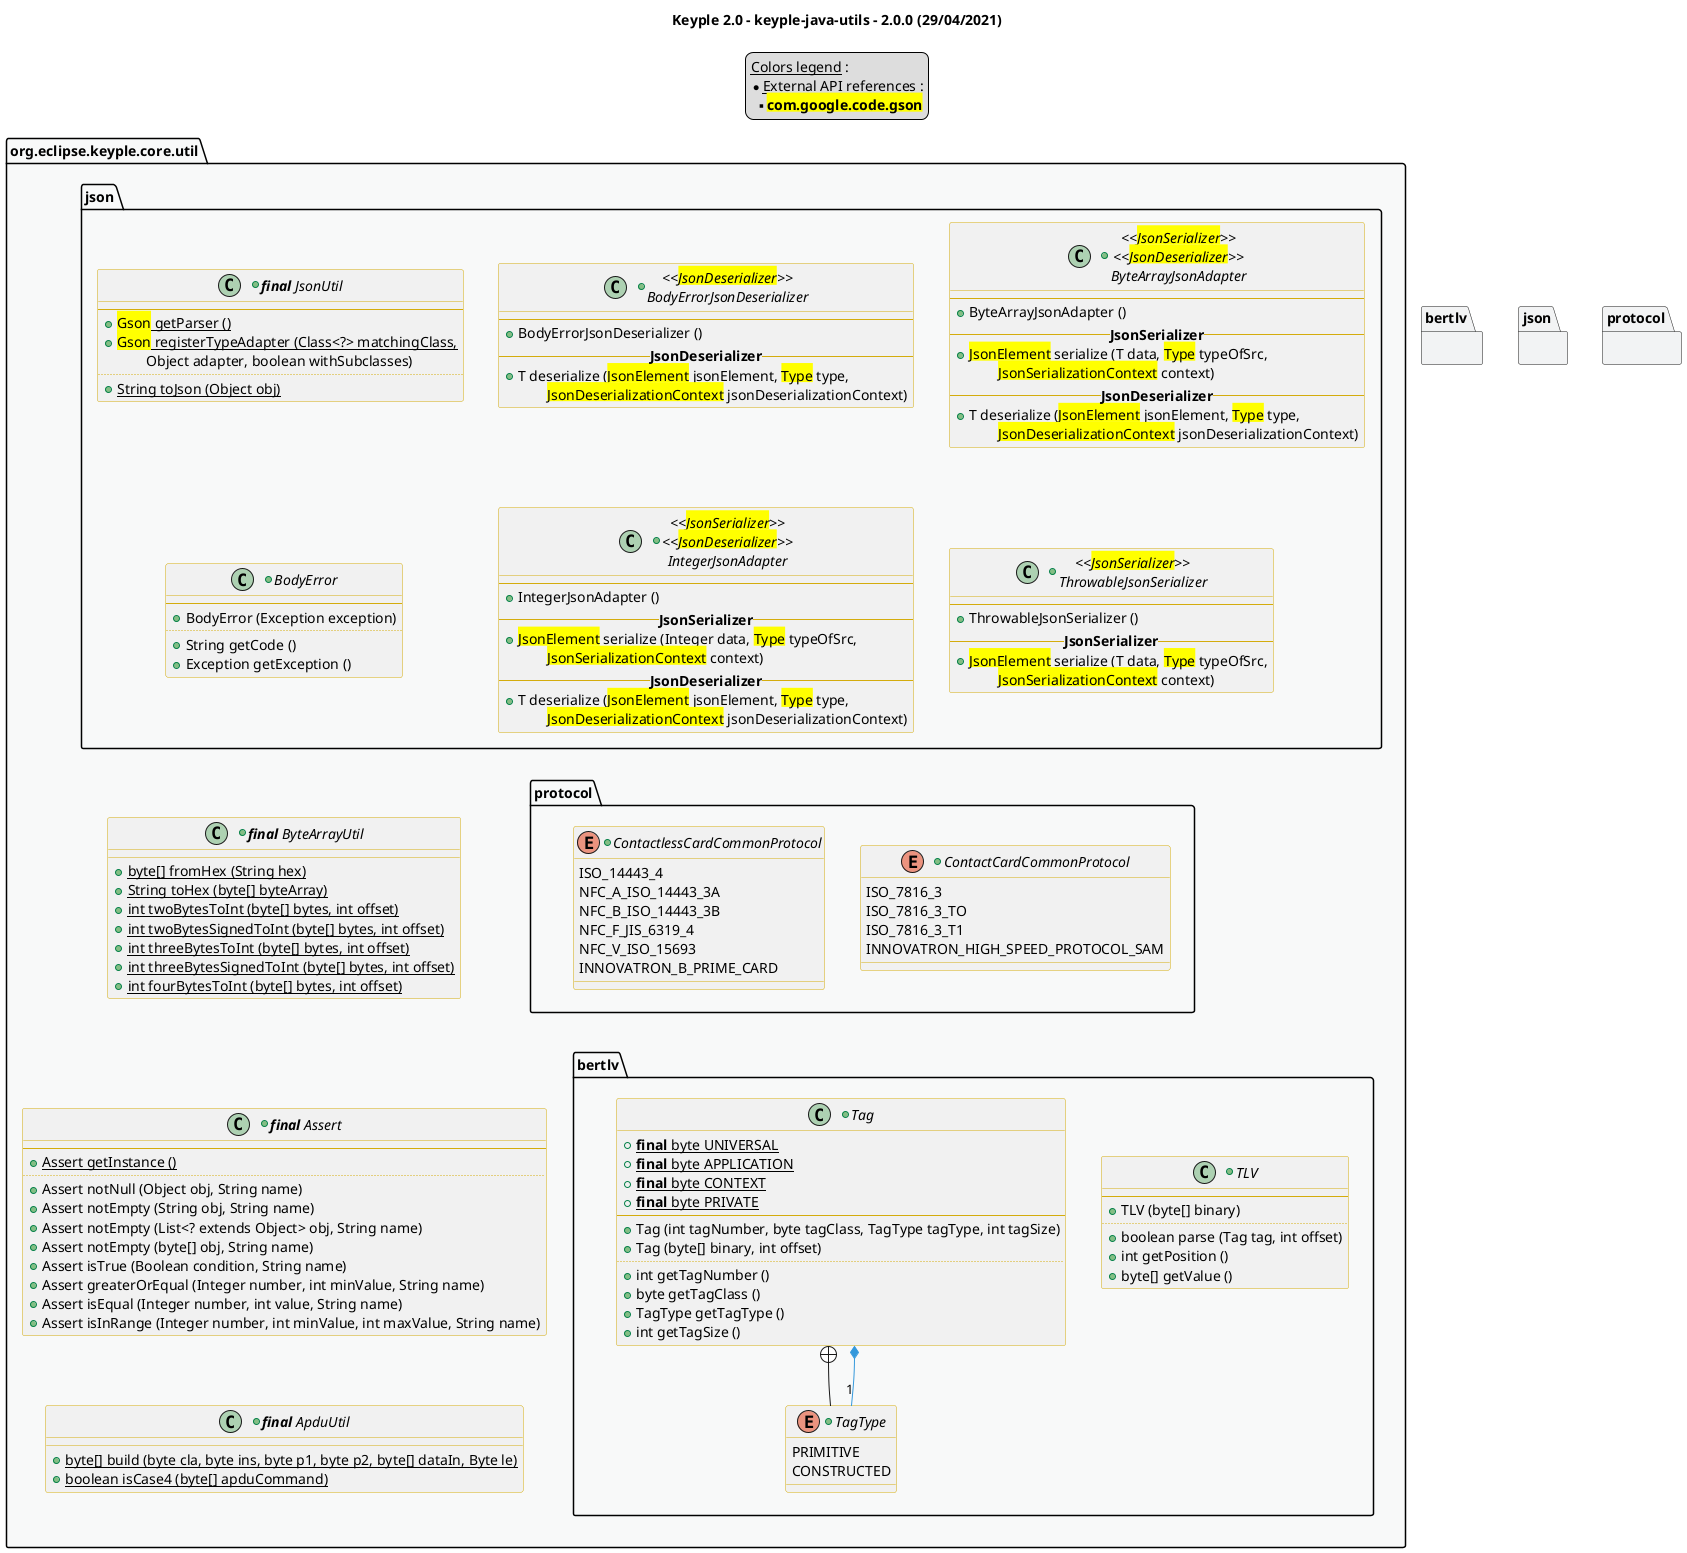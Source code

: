 @startuml
title
    Keyple 2.0 - keyple-java-utils - 2.0.0 (29/04/2021)
end title

' == THEME ==

'Couleurs issues de : https://htmlcolorcodes.com/fr/tableau-de-couleur/tableau-de-couleur-design-plat/
!define C_GREY1 F8F9F9
!define C_GREY2 F2F3F4
!define C_GREY3 E5E7E9
!define C_GREY4 D7DBDD
!define C_GREY5 CACFD2
!define C_GREY6 BDC3C7
!define C_LINK 3498DB
!define C_USE 27AE60

skinparam Shadowing false
skinparam ClassFontStyle italic
skinparam ClassBorderColor #D4AC0D
skinparam stereotypeABorderColor #A9DCDF
skinparam stereotypeIBorderColor #B4A7E5
skinparam stereotypeCBorderColor #ADD1B2
skinparam stereotypeEBorderColor #EB93DF
' Red
skinparam ClassBackgroundColor<<red>> #FDEDEC
skinparam ClassBorderColor<<red>> #E74C3C
hide <<red>> stereotype
' Purple
skinparam ClassBackgroundColor<<purple>> #F4ECF7
skinparam ClassBorderColor<<purple>> #8E44AD
hide <<purple>> stereotype
' blue
skinparam ClassBackgroundColor<<blue>> #EBF5FB
skinparam ClassBorderColor<<blue>> #3498DB
hide <<blue>> stereotype
' Green
skinparam ClassBackgroundColor<<green>> #E9F7EF
skinparam ClassBorderColor<<green>> #27AE60
hide <<green>> stereotype
' Grey
skinparam ClassBackgroundColor<<grey>> #EAECEE
skinparam ClassBorderColor<<grey>> #2C3E50
hide <<grey>> stereotype

' == CONTENT ==

legend top
    __Colors legend__ :
    * __External API references__ :
    ** <back:yellow>**com.google.code.gson**</back>
end legend

package "org.eclipse.keyple.core.util" as util {
    +class "**final** Assert" as Assert {
        --
        +{static} Assert getInstance ()
        ..
        +Assert notNull (Object obj, String name)
        +Assert notEmpty (String obj, String name)
        +Assert notEmpty (List<? extends Object> obj, String name)
        +Assert notEmpty (byte[] obj, String name)
        +Assert isTrue (Boolean condition, String name)
        +Assert greaterOrEqual (Integer number, int minValue, String name)
        +Assert isEqual (Integer number, int value, String name)
        +Assert isInRange (Integer number, int minValue, int maxValue, String name)
    }
    +class "**final** ByteArrayUtil" as ByteArrayUtil {
        +{static} byte[] fromHex (String hex)
        +{static} String toHex (byte[] byteArray)
        +{static} int twoBytesToInt (byte[] bytes, int offset)
        +{static} int twoBytesSignedToInt (byte[] bytes, int offset)
        +{static} int threeBytesToInt (byte[] bytes, int offset)
        +{static} int threeBytesSignedToInt (byte[] bytes, int offset)
        +{static} int fourBytesToInt (byte[] bytes, int offset)
    }
    +class "**final** ApduUtil" as ApduUtil {
        +{static} byte[] build (byte cla, byte ins, byte p1, byte p2, byte[] dataIn, Byte le)
        +{static} boolean isCase4 (byte[] apduCommand)
    }
    package bertlv {
        +class TLV {
            --
            +TLV (byte[] binary)
            ..
            +boolean parse (Tag tag, int offset)
            +int getPosition ()
            +byte[] getValue ()
        }
        +class Tag {
            +{static} **final** byte UNIVERSAL
            +{static} **final** byte APPLICATION
            +{static} **final** byte CONTEXT
            +{static} **final** byte PRIVATE
            --
            +Tag (int tagNumber, byte tagClass, TagType tagType, int tagSize)
            +Tag (byte[] binary, int offset)
            ..
            +int getTagNumber ()
            +byte getTagClass ()
            +TagType getTagType ()
            +int getTagSize ()
        }
        +enum TagType {
            PRIMITIVE
            CONSTRUCTED
        }
    }
    package json {
        +class BodyError {
            --
            +BodyError (Exception exception)
            ..
            +String getCode ()
            +Exception getException ()
        }
        +class "<<<back:yellow>JsonDeserializer</back>>>\nBodyErrorJsonDeserializer" as BodyErrorJsonDeserializer {
            --
            +BodyErrorJsonDeserializer ()
            -- **JsonDeserializer** --
            +T deserialize (<back:yellow>JsonElement</back> jsonElement, <back:yellow>Type</back> type,
                \t<back:yellow>JsonDeserializationContext</back> jsonDeserializationContext)
        }
        +class "<<<back:yellow>JsonSerializer</back>>>\n<<<back:yellow>JsonDeserializer</back>>>\nByteArrayJsonAdapter" as ByteArrayJsonAdapter {
            --
            +ByteArrayJsonAdapter ()
            -- **JsonSerializer** --
            +<back:yellow>JsonElement</back> serialize (T data, <back:yellow>Type</back> typeOfSrc,
                \t<back:yellow>JsonSerializationContext</back> context)
            -- **JsonDeserializer** --
            +T deserialize (<back:yellow>JsonElement</back> jsonElement, <back:yellow>Type</back> type,
                \t<back:yellow>JsonDeserializationContext</back> jsonDeserializationContext)
        }
        +class "<<<back:yellow>JsonSerializer</back>>>\n<<<back:yellow>JsonDeserializer</back>>>\nIntegerJsonAdapter" as IntegerJsonAdapter {
            --
            +IntegerJsonAdapter ()
            -- **JsonSerializer** --
            +<back:yellow>JsonElement</back> serialize (Integer data, <back:yellow>Type</back> typeOfSrc,
                \t<back:yellow>JsonSerializationContext</back> context)
            -- **JsonDeserializer** --
            +T deserialize (<back:yellow>JsonElement</back> jsonElement, <back:yellow>Type</back> type,
                \t<back:yellow>JsonDeserializationContext</back> jsonDeserializationContext)
        }
        +class "<<<back:yellow>JsonSerializer</back>>>\nThrowableJsonSerializer" as ThrowableJsonSerializer {
            --
            +ThrowableJsonSerializer ()
            -- **JsonSerializer** --
            +<back:yellow>JsonElement</back> serialize (T data, <back:yellow>Type</back> typeOfSrc,
                \t<back:yellow>JsonSerializationContext</back> context)
        }
        +class "**final** JsonUtil" as JsonUtil {
            --
            +{static} <back:yellow>Gson</back> getParser ()
            +{static} <back:yellow>Gson</back> registerTypeAdapter (Class<?> matchingClass,
                \tObject adapter, boolean withSubclasses)
            ..
            +{static} String toJson (Object obj)
        }
    }
    package protocol {
        +enum ContactCardCommonProtocol {
            ISO_7816_3
            ISO_7816_3_TO
            ISO_7816_3_T1
            INNOVATRON_HIGH_SPEED_PROTOCOL_SAM
        }
        +enum ContactlessCardCommonProtocol {
            ISO_14443_4
            NFC_A_ISO_14443_3A
            NFC_B_ISO_14443_3B
            NFC_F_JIS_6319_4
            NFC_V_ISO_15693
            INNOVATRON_B_PRIME_CARD
        }
    }
}

' Associations

Tag +-- TagType
Tag *-- "1" TagType #C_LINK

' == LAYOUT ==

JsonUtil -[hidden]- BodyError
BodyError -[hidden]- protocol
BodyError -[hidden]- ByteArrayUtil
ByteArrayUtil -[hidden]- Assert
Assert -[hidden]- ApduUtil

protocol -[hidden]- bertlv

' == STYLE ==

package util #C_GREY1 {}
package bertlv #C_GREY2 {}
package json #C_GREY2 {}
package protocol #C_GREY2 {}
'class PoolLocalServiceServerUtils <<blue>>

@enduml